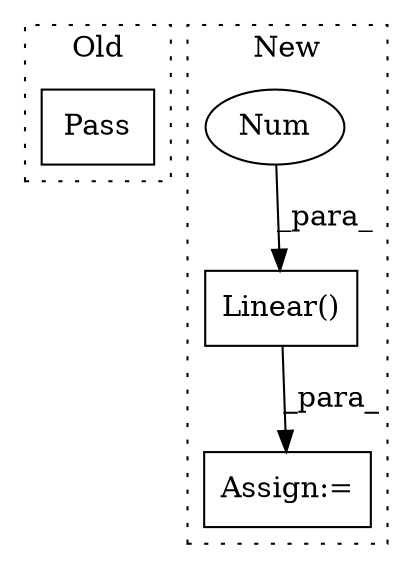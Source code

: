 digraph G {
subgraph cluster0 {
1 [label="Pass" a="62" s="408" l="4" shape="box"];
label = "Old";
style="dotted";
}
subgraph cluster1 {
2 [label="Linear()" a="75" s="765,781" l="10,1" shape="box"];
3 [label="Assign:=" a="68" s="762" l="3" shape="box"];
4 [label="Num" a="76" s="779" l="2" shape="ellipse"];
label = "New";
style="dotted";
}
2 -> 3 [label="_para_"];
4 -> 2 [label="_para_"];
}